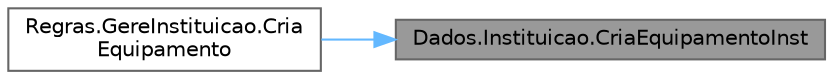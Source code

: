 digraph "Dados.Instituicao.CriaEquipamentoInst"
{
 // LATEX_PDF_SIZE
  bgcolor="transparent";
  edge [fontname=Helvetica,fontsize=10,labelfontname=Helvetica,labelfontsize=10];
  node [fontname=Helvetica,fontsize=10,shape=box,height=0.2,width=0.4];
  rankdir="RL";
  Node1 [id="Node000001",label="Dados.Instituicao.CriaEquipamentoInst",height=0.2,width=0.4,color="gray40", fillcolor="grey60", style="filled", fontcolor="black",tooltip="Funcao que adiciona um equipamento na lista de equipamentos da instituicao."];
  Node1 -> Node2 [id="edge2_Node000001_Node000002",dir="back",color="steelblue1",style="solid",tooltip=" "];
  Node2 [id="Node000002",label="Regras.GereInstituicao.Cria\lEquipamento",height=0.2,width=0.4,color="grey40", fillcolor="white", style="filled",URL="$class_regras_1_1_gere_instituicao.html#a552d9df397aaba64da73d32e5863dc93",tooltip="Funcao que cria um equipamento completo."];
}
